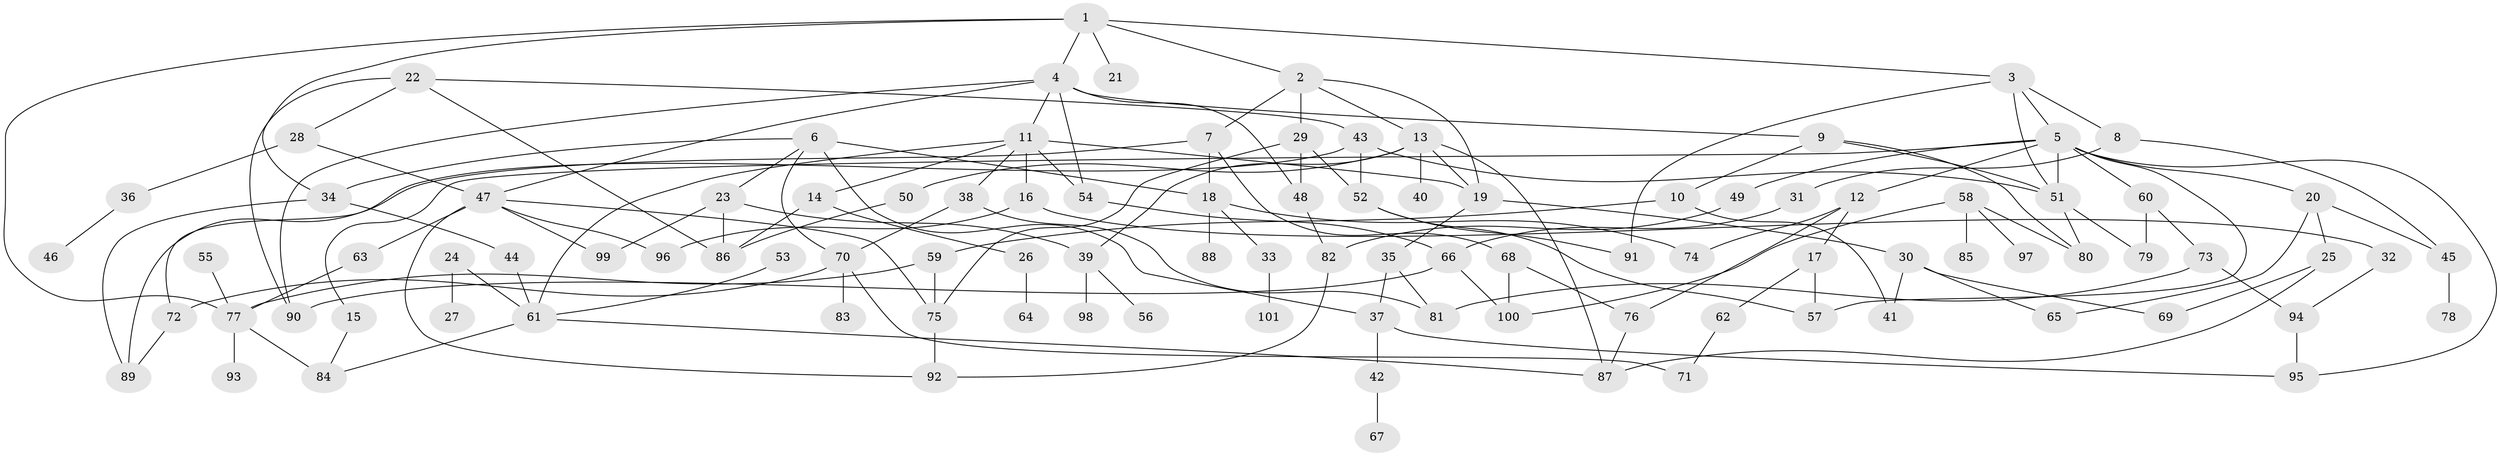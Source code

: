 // original degree distribution, {6: 0.041666666666666664, 5: 0.04861111111111111, 7: 0.020833333333333332, 9: 0.006944444444444444, 4: 0.11805555555555555, 3: 0.2708333333333333, 2: 0.3125, 1: 0.18055555555555555}
// Generated by graph-tools (version 1.1) at 2025/36/03/04/25 23:36:04]
// undirected, 101 vertices, 155 edges
graph export_dot {
  node [color=gray90,style=filled];
  1;
  2;
  3;
  4;
  5;
  6;
  7;
  8;
  9;
  10;
  11;
  12;
  13;
  14;
  15;
  16;
  17;
  18;
  19;
  20;
  21;
  22;
  23;
  24;
  25;
  26;
  27;
  28;
  29;
  30;
  31;
  32;
  33;
  34;
  35;
  36;
  37;
  38;
  39;
  40;
  41;
  42;
  43;
  44;
  45;
  46;
  47;
  48;
  49;
  50;
  51;
  52;
  53;
  54;
  55;
  56;
  57;
  58;
  59;
  60;
  61;
  62;
  63;
  64;
  65;
  66;
  67;
  68;
  69;
  70;
  71;
  72;
  73;
  74;
  75;
  76;
  77;
  78;
  79;
  80;
  81;
  82;
  83;
  84;
  85;
  86;
  87;
  88;
  89;
  90;
  91;
  92;
  93;
  94;
  95;
  96;
  97;
  98;
  99;
  100;
  101;
  1 -- 2 [weight=1.0];
  1 -- 3 [weight=1.0];
  1 -- 4 [weight=1.0];
  1 -- 21 [weight=1.0];
  1 -- 34 [weight=1.0];
  1 -- 77 [weight=1.0];
  2 -- 7 [weight=1.0];
  2 -- 13 [weight=1.0];
  2 -- 19 [weight=1.0];
  2 -- 29 [weight=1.0];
  3 -- 5 [weight=1.0];
  3 -- 8 [weight=1.0];
  3 -- 51 [weight=1.0];
  3 -- 91 [weight=1.0];
  4 -- 9 [weight=1.0];
  4 -- 11 [weight=1.0];
  4 -- 47 [weight=1.0];
  4 -- 48 [weight=1.0];
  4 -- 54 [weight=1.0];
  4 -- 90 [weight=1.0];
  5 -- 12 [weight=1.0];
  5 -- 15 [weight=1.0];
  5 -- 20 [weight=1.0];
  5 -- 49 [weight=1.0];
  5 -- 51 [weight=1.0];
  5 -- 57 [weight=1.0];
  5 -- 60 [weight=1.0];
  5 -- 95 [weight=1.0];
  6 -- 18 [weight=2.0];
  6 -- 23 [weight=1.0];
  6 -- 34 [weight=1.0];
  6 -- 37 [weight=1.0];
  6 -- 70 [weight=1.0];
  7 -- 18 [weight=1.0];
  7 -- 68 [weight=1.0];
  7 -- 72 [weight=1.0];
  8 -- 31 [weight=1.0];
  8 -- 45 [weight=1.0];
  9 -- 10 [weight=1.0];
  9 -- 51 [weight=1.0];
  9 -- 80 [weight=1.0];
  10 -- 41 [weight=1.0];
  10 -- 59 [weight=1.0];
  11 -- 14 [weight=1.0];
  11 -- 16 [weight=1.0];
  11 -- 19 [weight=1.0];
  11 -- 38 [weight=1.0];
  11 -- 54 [weight=1.0];
  11 -- 61 [weight=1.0];
  12 -- 17 [weight=1.0];
  12 -- 74 [weight=1.0];
  12 -- 76 [weight=1.0];
  13 -- 19 [weight=1.0];
  13 -- 39 [weight=1.0];
  13 -- 40 [weight=1.0];
  13 -- 50 [weight=1.0];
  13 -- 87 [weight=1.0];
  14 -- 26 [weight=1.0];
  14 -- 86 [weight=1.0];
  15 -- 84 [weight=1.0];
  16 -- 32 [weight=1.0];
  16 -- 96 [weight=1.0];
  17 -- 57 [weight=1.0];
  17 -- 62 [weight=1.0];
  18 -- 33 [weight=1.0];
  18 -- 74 [weight=1.0];
  18 -- 88 [weight=1.0];
  19 -- 30 [weight=1.0];
  19 -- 35 [weight=1.0];
  20 -- 25 [weight=1.0];
  20 -- 45 [weight=1.0];
  20 -- 65 [weight=1.0];
  22 -- 28 [weight=1.0];
  22 -- 43 [weight=1.0];
  22 -- 86 [weight=1.0];
  22 -- 90 [weight=1.0];
  23 -- 39 [weight=1.0];
  23 -- 86 [weight=1.0];
  23 -- 99 [weight=1.0];
  24 -- 27 [weight=1.0];
  24 -- 61 [weight=1.0];
  25 -- 69 [weight=1.0];
  25 -- 87 [weight=1.0];
  26 -- 64 [weight=1.0];
  28 -- 36 [weight=1.0];
  28 -- 47 [weight=1.0];
  29 -- 48 [weight=1.0];
  29 -- 52 [weight=1.0];
  29 -- 75 [weight=1.0];
  30 -- 41 [weight=1.0];
  30 -- 65 [weight=1.0];
  30 -- 69 [weight=1.0];
  31 -- 66 [weight=1.0];
  32 -- 94 [weight=1.0];
  33 -- 101 [weight=1.0];
  34 -- 44 [weight=1.0];
  34 -- 89 [weight=1.0];
  35 -- 37 [weight=1.0];
  35 -- 81 [weight=1.0];
  36 -- 46 [weight=1.0];
  37 -- 42 [weight=1.0];
  37 -- 95 [weight=1.0];
  38 -- 70 [weight=1.0];
  38 -- 81 [weight=1.0];
  39 -- 56 [weight=1.0];
  39 -- 98 [weight=1.0];
  42 -- 67 [weight=1.0];
  43 -- 51 [weight=1.0];
  43 -- 52 [weight=1.0];
  43 -- 89 [weight=1.0];
  44 -- 61 [weight=1.0];
  45 -- 78 [weight=1.0];
  47 -- 63 [weight=1.0];
  47 -- 75 [weight=1.0];
  47 -- 92 [weight=1.0];
  47 -- 96 [weight=1.0];
  47 -- 99 [weight=1.0];
  48 -- 82 [weight=1.0];
  49 -- 82 [weight=1.0];
  50 -- 86 [weight=1.0];
  51 -- 79 [weight=1.0];
  51 -- 80 [weight=1.0];
  52 -- 57 [weight=1.0];
  52 -- 91 [weight=1.0];
  53 -- 61 [weight=1.0];
  54 -- 66 [weight=1.0];
  55 -- 77 [weight=1.0];
  58 -- 80 [weight=1.0];
  58 -- 85 [weight=1.0];
  58 -- 97 [weight=1.0];
  58 -- 100 [weight=1.0];
  59 -- 75 [weight=1.0];
  59 -- 77 [weight=1.0];
  60 -- 73 [weight=1.0];
  60 -- 79 [weight=1.0];
  61 -- 84 [weight=1.0];
  61 -- 87 [weight=1.0];
  62 -- 71 [weight=1.0];
  63 -- 77 [weight=1.0];
  66 -- 90 [weight=1.0];
  66 -- 100 [weight=1.0];
  68 -- 76 [weight=1.0];
  68 -- 100 [weight=1.0];
  70 -- 71 [weight=1.0];
  70 -- 72 [weight=2.0];
  70 -- 83 [weight=1.0];
  72 -- 89 [weight=1.0];
  73 -- 81 [weight=1.0];
  73 -- 94 [weight=1.0];
  75 -- 92 [weight=1.0];
  76 -- 87 [weight=1.0];
  77 -- 84 [weight=2.0];
  77 -- 93 [weight=1.0];
  82 -- 92 [weight=1.0];
  94 -- 95 [weight=1.0];
}
